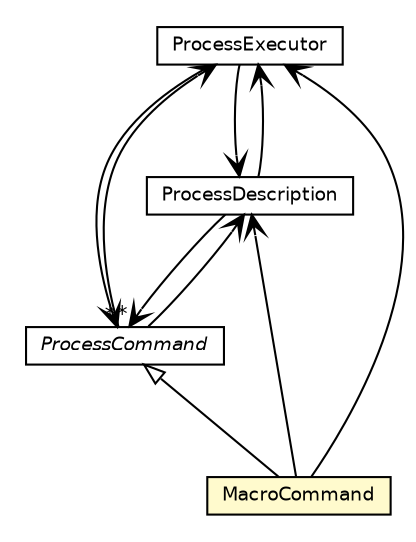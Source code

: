#!/usr/local/bin/dot
#
# Class diagram 
# Generated by UMLGraph version 5.4 (http://www.umlgraph.org/)
#

digraph G {
	edge [fontname="Helvetica",fontsize=10,labelfontname="Helvetica",labelfontsize=10];
	node [fontname="Helvetica",fontsize=10,shape=plaintext];
	nodesep=0.25;
	ranksep=0.5;
	// jsl.modeling.elements.processview.description.ProcessExecutor
	c119531 [label=<<table title="jsl.modeling.elements.processview.description.ProcessExecutor" border="0" cellborder="1" cellspacing="0" cellpadding="2" port="p" href="./ProcessExecutor.html">
		<tr><td><table border="0" cellspacing="0" cellpadding="1">
<tr><td align="center" balign="center"> ProcessExecutor </td></tr>
		</table></td></tr>
		</table>>, URL="./ProcessExecutor.html", fontname="Helvetica", fontcolor="black", fontsize=9.0];
	// jsl.modeling.elements.processview.description.ProcessDescription
	c119538 [label=<<table title="jsl.modeling.elements.processview.description.ProcessDescription" border="0" cellborder="1" cellspacing="0" cellpadding="2" port="p" href="./ProcessDescription.html">
		<tr><td><table border="0" cellspacing="0" cellpadding="1">
<tr><td align="center" balign="center"> ProcessDescription </td></tr>
		</table></td></tr>
		</table>>, URL="./ProcessDescription.html", fontname="Helvetica", fontcolor="black", fontsize=9.0];
	// jsl.modeling.elements.processview.description.ProcessCommand
	c119541 [label=<<table title="jsl.modeling.elements.processview.description.ProcessCommand" border="0" cellborder="1" cellspacing="0" cellpadding="2" port="p" href="./ProcessCommand.html">
		<tr><td><table border="0" cellspacing="0" cellpadding="1">
<tr><td align="center" balign="center"><font face="Helvetica-Oblique"> ProcessCommand </font></td></tr>
		</table></td></tr>
		</table>>, URL="./ProcessCommand.html", fontname="Helvetica", fontcolor="black", fontsize=9.0];
	// jsl.modeling.elements.processview.description.MacroCommand
	c119543 [label=<<table title="jsl.modeling.elements.processview.description.MacroCommand" border="0" cellborder="1" cellspacing="0" cellpadding="2" port="p" bgcolor="lemonChiffon" href="./MacroCommand.html">
		<tr><td><table border="0" cellspacing="0" cellpadding="1">
<tr><td align="center" balign="center"> MacroCommand </td></tr>
		</table></td></tr>
		</table>>, URL="./MacroCommand.html", fontname="Helvetica", fontcolor="black", fontsize=9.0];
	//jsl.modeling.elements.processview.description.MacroCommand extends jsl.modeling.elements.processview.description.ProcessCommand
	c119541:p -> c119543:p [dir=back,arrowtail=empty];
	// jsl.modeling.elements.processview.description.ProcessExecutor NAVASSOC jsl.modeling.elements.processview.description.ProcessDescription
	c119531:p -> c119538:p [taillabel="", label="", headlabel="", fontname="Helvetica", fontcolor="black", fontsize=10.0, color="black", arrowhead=open];
	// jsl.modeling.elements.processview.description.ProcessExecutor NAVASSOC jsl.modeling.elements.processview.description.ProcessCommand
	c119531:p -> c119541:p [taillabel="", label="", headlabel="*", fontname="Helvetica", fontcolor="black", fontsize=10.0, color="black", arrowhead=open];
	// jsl.modeling.elements.processview.description.ProcessDescription NAVASSOC jsl.modeling.elements.processview.description.ProcessExecutor
	c119538:p -> c119531:p [taillabel="", label="", headlabel="", fontname="Helvetica", fontcolor="black", fontsize=10.0, color="black", arrowhead=open];
	// jsl.modeling.elements.processview.description.ProcessDescription NAVASSOC jsl.modeling.elements.processview.description.ProcessCommand
	c119538:p -> c119541:p [taillabel="", label="", headlabel="*", fontname="Helvetica", fontcolor="black", fontsize=10.0, color="black", arrowhead=open];
	// jsl.modeling.elements.processview.description.ProcessCommand NAVASSOC jsl.modeling.elements.processview.description.ProcessDescription
	c119541:p -> c119538:p [taillabel="", label="", headlabel="", fontname="Helvetica", fontcolor="black", fontsize=10.0, color="black", arrowhead=open];
	// jsl.modeling.elements.processview.description.ProcessCommand NAVASSOC jsl.modeling.elements.processview.description.ProcessExecutor
	c119541:p -> c119531:p [taillabel="", label="", headlabel="", fontname="Helvetica", fontcolor="black", fontsize=10.0, color="black", arrowhead=open];
	// jsl.modeling.elements.processview.description.MacroCommand NAVASSOC jsl.modeling.elements.processview.description.ProcessDescription
	c119543:p -> c119538:p [taillabel="", label="", headlabel="", fontname="Helvetica", fontcolor="black", fontsize=10.0, color="black", arrowhead=open];
	// jsl.modeling.elements.processview.description.MacroCommand NAVASSOC jsl.modeling.elements.processview.description.ProcessExecutor
	c119543:p -> c119531:p [taillabel="", label="", headlabel="", fontname="Helvetica", fontcolor="black", fontsize=10.0, color="black", arrowhead=open];
}

